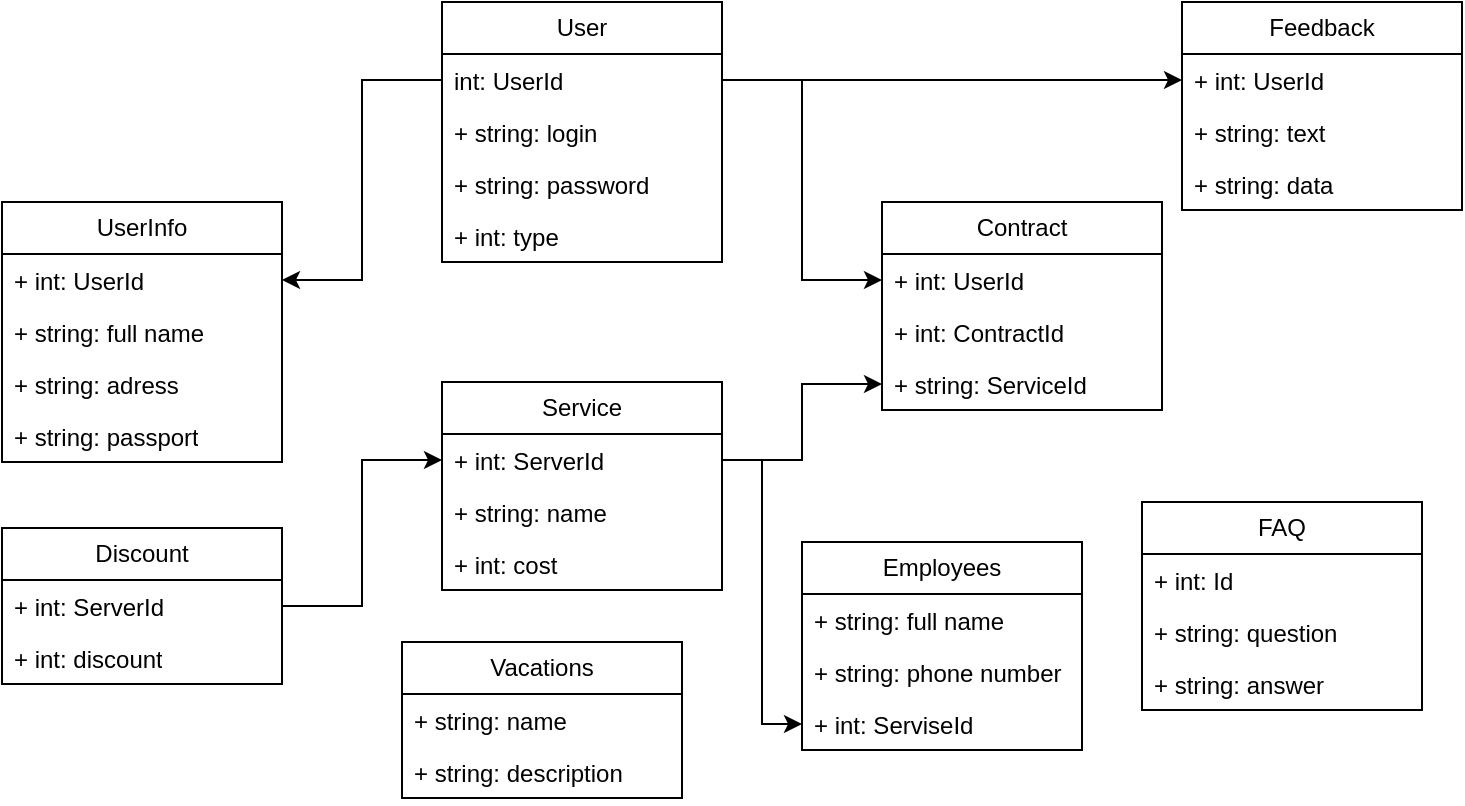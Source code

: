 <mxfile version="24.4.4" type="device">
  <diagram name="Страница — 1" id="DewUx4XSvmg6oRqVhihc">
    <mxGraphModel dx="1050" dy="522" grid="1" gridSize="10" guides="1" tooltips="1" connect="1" arrows="1" fold="1" page="1" pageScale="1" pageWidth="827" pageHeight="1169" math="0" shadow="0">
      <root>
        <mxCell id="0" />
        <mxCell id="1" parent="0" />
        <mxCell id="qYEwUbBEhDxIKUrWLgfF-5" value="UserInfo" style="swimlane;fontStyle=0;childLayout=stackLayout;horizontal=1;startSize=26;fillColor=none;horizontalStack=0;resizeParent=1;resizeParentMax=0;resizeLast=0;collapsible=1;marginBottom=0;whiteSpace=wrap;html=1;" parent="1" vertex="1">
          <mxGeometry x="90" y="120" width="140" height="130" as="geometry" />
        </mxCell>
        <mxCell id="qYEwUbBEhDxIKUrWLgfF-25" value="+ int: UserId" style="text;strokeColor=none;fillColor=none;align=left;verticalAlign=top;spacingLeft=4;spacingRight=4;overflow=hidden;rotatable=0;points=[[0,0.5],[1,0.5]];portConstraint=eastwest;whiteSpace=wrap;html=1;" parent="qYEwUbBEhDxIKUrWLgfF-5" vertex="1">
          <mxGeometry y="26" width="140" height="26" as="geometry" />
        </mxCell>
        <mxCell id="qYEwUbBEhDxIKUrWLgfF-6" value="+ string: full name" style="text;strokeColor=none;fillColor=none;align=left;verticalAlign=top;spacingLeft=4;spacingRight=4;overflow=hidden;rotatable=0;points=[[0,0.5],[1,0.5]];portConstraint=eastwest;whiteSpace=wrap;html=1;" parent="qYEwUbBEhDxIKUrWLgfF-5" vertex="1">
          <mxGeometry y="52" width="140" height="26" as="geometry" />
        </mxCell>
        <mxCell id="qYEwUbBEhDxIKUrWLgfF-7" value="+ string: adress" style="text;strokeColor=none;fillColor=none;align=left;verticalAlign=top;spacingLeft=4;spacingRight=4;overflow=hidden;rotatable=0;points=[[0,0.5],[1,0.5]];portConstraint=eastwest;whiteSpace=wrap;html=1;" parent="qYEwUbBEhDxIKUrWLgfF-5" vertex="1">
          <mxGeometry y="78" width="140" height="26" as="geometry" />
        </mxCell>
        <mxCell id="qYEwUbBEhDxIKUrWLgfF-8" value="+ string: passport" style="text;strokeColor=none;fillColor=none;align=left;verticalAlign=top;spacingLeft=4;spacingRight=4;overflow=hidden;rotatable=0;points=[[0,0.5],[1,0.5]];portConstraint=eastwest;whiteSpace=wrap;html=1;" parent="qYEwUbBEhDxIKUrWLgfF-5" vertex="1">
          <mxGeometry y="104" width="140" height="26" as="geometry" />
        </mxCell>
        <mxCell id="qYEwUbBEhDxIKUrWLgfF-10" value="User" style="swimlane;fontStyle=0;childLayout=stackLayout;horizontal=1;startSize=26;fillColor=none;horizontalStack=0;resizeParent=1;resizeParentMax=0;resizeLast=0;collapsible=1;marginBottom=0;whiteSpace=wrap;html=1;" parent="1" vertex="1">
          <mxGeometry x="310" y="20" width="140" height="130" as="geometry" />
        </mxCell>
        <mxCell id="qYEwUbBEhDxIKUrWLgfF-24" value="int: UserId" style="text;strokeColor=none;fillColor=none;align=left;verticalAlign=top;spacingLeft=4;spacingRight=4;overflow=hidden;rotatable=0;points=[[0,0.5],[1,0.5]];portConstraint=eastwest;whiteSpace=wrap;html=1;" parent="qYEwUbBEhDxIKUrWLgfF-10" vertex="1">
          <mxGeometry y="26" width="140" height="26" as="geometry" />
        </mxCell>
        <mxCell id="qYEwUbBEhDxIKUrWLgfF-11" value="+ string: login" style="text;strokeColor=none;fillColor=none;align=left;verticalAlign=top;spacingLeft=4;spacingRight=4;overflow=hidden;rotatable=0;points=[[0,0.5],[1,0.5]];portConstraint=eastwest;whiteSpace=wrap;html=1;" parent="qYEwUbBEhDxIKUrWLgfF-10" vertex="1">
          <mxGeometry y="52" width="140" height="26" as="geometry" />
        </mxCell>
        <mxCell id="qYEwUbBEhDxIKUrWLgfF-12" value="+ string: password" style="text;strokeColor=none;fillColor=none;align=left;verticalAlign=top;spacingLeft=4;spacingRight=4;overflow=hidden;rotatable=0;points=[[0,0.5],[1,0.5]];portConstraint=eastwest;whiteSpace=wrap;html=1;" parent="qYEwUbBEhDxIKUrWLgfF-10" vertex="1">
          <mxGeometry y="78" width="140" height="26" as="geometry" />
        </mxCell>
        <mxCell id="qYEwUbBEhDxIKUrWLgfF-13" value="+ int: type" style="text;strokeColor=none;fillColor=none;align=left;verticalAlign=top;spacingLeft=4;spacingRight=4;overflow=hidden;rotatable=0;points=[[0,0.5],[1,0.5]];portConstraint=eastwest;whiteSpace=wrap;html=1;" parent="qYEwUbBEhDxIKUrWLgfF-10" vertex="1">
          <mxGeometry y="104" width="140" height="26" as="geometry" />
        </mxCell>
        <mxCell id="qYEwUbBEhDxIKUrWLgfF-26" style="edgeStyle=orthogonalEdgeStyle;rounded=0;orthogonalLoop=1;jettySize=auto;html=1;" parent="1" source="qYEwUbBEhDxIKUrWLgfF-24" target="qYEwUbBEhDxIKUrWLgfF-25" edge="1">
          <mxGeometry relative="1" as="geometry" />
        </mxCell>
        <mxCell id="qYEwUbBEhDxIKUrWLgfF-29" value="Contract" style="swimlane;fontStyle=0;childLayout=stackLayout;horizontal=1;startSize=26;fillColor=none;horizontalStack=0;resizeParent=1;resizeParentMax=0;resizeLast=0;collapsible=1;marginBottom=0;whiteSpace=wrap;html=1;" parent="1" vertex="1">
          <mxGeometry x="530" y="120" width="140" height="104" as="geometry" />
        </mxCell>
        <mxCell id="qYEwUbBEhDxIKUrWLgfF-30" value="+ int: UserId" style="text;strokeColor=none;fillColor=none;align=left;verticalAlign=top;spacingLeft=4;spacingRight=4;overflow=hidden;rotatable=0;points=[[0,0.5],[1,0.5]];portConstraint=eastwest;whiteSpace=wrap;html=1;" parent="qYEwUbBEhDxIKUrWLgfF-29" vertex="1">
          <mxGeometry y="26" width="140" height="26" as="geometry" />
        </mxCell>
        <mxCell id="qYEwUbBEhDxIKUrWLgfF-31" value="+ int: ContractId" style="text;strokeColor=none;fillColor=none;align=left;verticalAlign=top;spacingLeft=4;spacingRight=4;overflow=hidden;rotatable=0;points=[[0,0.5],[1,0.5]];portConstraint=eastwest;whiteSpace=wrap;html=1;" parent="qYEwUbBEhDxIKUrWLgfF-29" vertex="1">
          <mxGeometry y="52" width="140" height="26" as="geometry" />
        </mxCell>
        <mxCell id="qYEwUbBEhDxIKUrWLgfF-32" value="+ string: ServiceId" style="text;strokeColor=none;fillColor=none;align=left;verticalAlign=top;spacingLeft=4;spacingRight=4;overflow=hidden;rotatable=0;points=[[0,0.5],[1,0.5]];portConstraint=eastwest;whiteSpace=wrap;html=1;" parent="qYEwUbBEhDxIKUrWLgfF-29" vertex="1">
          <mxGeometry y="78" width="140" height="26" as="geometry" />
        </mxCell>
        <mxCell id="qYEwUbBEhDxIKUrWLgfF-34" style="edgeStyle=orthogonalEdgeStyle;rounded=0;orthogonalLoop=1;jettySize=auto;html=1;entryX=0;entryY=0.5;entryDx=0;entryDy=0;" parent="1" source="qYEwUbBEhDxIKUrWLgfF-24" target="qYEwUbBEhDxIKUrWLgfF-30" edge="1">
          <mxGeometry relative="1" as="geometry" />
        </mxCell>
        <mxCell id="qYEwUbBEhDxIKUrWLgfF-36" value="Discount" style="swimlane;fontStyle=0;childLayout=stackLayout;horizontal=1;startSize=26;fillColor=none;horizontalStack=0;resizeParent=1;resizeParentMax=0;resizeLast=0;collapsible=1;marginBottom=0;whiteSpace=wrap;html=1;" parent="1" vertex="1">
          <mxGeometry x="90" y="283" width="140" height="78" as="geometry" />
        </mxCell>
        <mxCell id="qYEwUbBEhDxIKUrWLgfF-37" value="+ int: ServerId" style="text;strokeColor=none;fillColor=none;align=left;verticalAlign=top;spacingLeft=4;spacingRight=4;overflow=hidden;rotatable=0;points=[[0,0.5],[1,0.5]];portConstraint=eastwest;whiteSpace=wrap;html=1;" parent="qYEwUbBEhDxIKUrWLgfF-36" vertex="1">
          <mxGeometry y="26" width="140" height="26" as="geometry" />
        </mxCell>
        <mxCell id="qYEwUbBEhDxIKUrWLgfF-38" value="+ int: discount" style="text;strokeColor=none;fillColor=none;align=left;verticalAlign=top;spacingLeft=4;spacingRight=4;overflow=hidden;rotatable=0;points=[[0,0.5],[1,0.5]];portConstraint=eastwest;whiteSpace=wrap;html=1;" parent="qYEwUbBEhDxIKUrWLgfF-36" vertex="1">
          <mxGeometry y="52" width="140" height="26" as="geometry" />
        </mxCell>
        <mxCell id="qYEwUbBEhDxIKUrWLgfF-40" value="Service" style="swimlane;fontStyle=0;childLayout=stackLayout;horizontal=1;startSize=26;fillColor=none;horizontalStack=0;resizeParent=1;resizeParentMax=0;resizeLast=0;collapsible=1;marginBottom=0;whiteSpace=wrap;html=1;" parent="1" vertex="1">
          <mxGeometry x="310" y="210" width="140" height="104" as="geometry" />
        </mxCell>
        <mxCell id="qYEwUbBEhDxIKUrWLgfF-41" value="+ int: ServerId" style="text;strokeColor=none;fillColor=none;align=left;verticalAlign=top;spacingLeft=4;spacingRight=4;overflow=hidden;rotatable=0;points=[[0,0.5],[1,0.5]];portConstraint=eastwest;whiteSpace=wrap;html=1;" parent="qYEwUbBEhDxIKUrWLgfF-40" vertex="1">
          <mxGeometry y="26" width="140" height="26" as="geometry" />
        </mxCell>
        <mxCell id="qYEwUbBEhDxIKUrWLgfF-42" value="+ string: name" style="text;strokeColor=none;fillColor=none;align=left;verticalAlign=top;spacingLeft=4;spacingRight=4;overflow=hidden;rotatable=0;points=[[0,0.5],[1,0.5]];portConstraint=eastwest;whiteSpace=wrap;html=1;" parent="qYEwUbBEhDxIKUrWLgfF-40" vertex="1">
          <mxGeometry y="52" width="140" height="26" as="geometry" />
        </mxCell>
        <mxCell id="qYEwUbBEhDxIKUrWLgfF-43" value="+ int: cost" style="text;strokeColor=none;fillColor=none;align=left;verticalAlign=top;spacingLeft=4;spacingRight=4;overflow=hidden;rotatable=0;points=[[0,0.5],[1,0.5]];portConstraint=eastwest;whiteSpace=wrap;html=1;" parent="qYEwUbBEhDxIKUrWLgfF-40" vertex="1">
          <mxGeometry y="78" width="140" height="26" as="geometry" />
        </mxCell>
        <mxCell id="qYEwUbBEhDxIKUrWLgfF-45" style="edgeStyle=orthogonalEdgeStyle;rounded=0;orthogonalLoop=1;jettySize=auto;html=1;entryX=0;entryY=0.5;entryDx=0;entryDy=0;" parent="1" source="qYEwUbBEhDxIKUrWLgfF-41" target="qYEwUbBEhDxIKUrWLgfF-32" edge="1">
          <mxGeometry relative="1" as="geometry" />
        </mxCell>
        <mxCell id="qYEwUbBEhDxIKUrWLgfF-46" style="edgeStyle=orthogonalEdgeStyle;rounded=0;orthogonalLoop=1;jettySize=auto;html=1;entryX=0;entryY=0.5;entryDx=0;entryDy=0;" parent="1" source="qYEwUbBEhDxIKUrWLgfF-37" target="qYEwUbBEhDxIKUrWLgfF-41" edge="1">
          <mxGeometry relative="1" as="geometry" />
        </mxCell>
        <mxCell id="qYEwUbBEhDxIKUrWLgfF-47" value="FAQ" style="swimlane;fontStyle=0;childLayout=stackLayout;horizontal=1;startSize=26;fillColor=none;horizontalStack=0;resizeParent=1;resizeParentMax=0;resizeLast=0;collapsible=1;marginBottom=0;whiteSpace=wrap;html=1;" parent="1" vertex="1">
          <mxGeometry x="660" y="270" width="140" height="104" as="geometry" />
        </mxCell>
        <mxCell id="qYEwUbBEhDxIKUrWLgfF-48" value="+ int: Id" style="text;strokeColor=none;fillColor=none;align=left;verticalAlign=top;spacingLeft=4;spacingRight=4;overflow=hidden;rotatable=0;points=[[0,0.5],[1,0.5]];portConstraint=eastwest;whiteSpace=wrap;html=1;" parent="qYEwUbBEhDxIKUrWLgfF-47" vertex="1">
          <mxGeometry y="26" width="140" height="26" as="geometry" />
        </mxCell>
        <mxCell id="qYEwUbBEhDxIKUrWLgfF-49" value="+ string: question" style="text;strokeColor=none;fillColor=none;align=left;verticalAlign=top;spacingLeft=4;spacingRight=4;overflow=hidden;rotatable=0;points=[[0,0.5],[1,0.5]];portConstraint=eastwest;whiteSpace=wrap;html=1;" parent="qYEwUbBEhDxIKUrWLgfF-47" vertex="1">
          <mxGeometry y="52" width="140" height="26" as="geometry" />
        </mxCell>
        <mxCell id="qYEwUbBEhDxIKUrWLgfF-50" value="+ string: answer" style="text;strokeColor=none;fillColor=none;align=left;verticalAlign=top;spacingLeft=4;spacingRight=4;overflow=hidden;rotatable=0;points=[[0,0.5],[1,0.5]];portConstraint=eastwest;whiteSpace=wrap;html=1;" parent="qYEwUbBEhDxIKUrWLgfF-47" vertex="1">
          <mxGeometry y="78" width="140" height="26" as="geometry" />
        </mxCell>
        <mxCell id="qYEwUbBEhDxIKUrWLgfF-51" value="Employees" style="swimlane;fontStyle=0;childLayout=stackLayout;horizontal=1;startSize=26;fillColor=none;horizontalStack=0;resizeParent=1;resizeParentMax=0;resizeLast=0;collapsible=1;marginBottom=0;whiteSpace=wrap;html=1;" parent="1" vertex="1">
          <mxGeometry x="490" y="290" width="140" height="104" as="geometry" />
        </mxCell>
        <mxCell id="qYEwUbBEhDxIKUrWLgfF-52" value="+ string: full name" style="text;strokeColor=none;fillColor=none;align=left;verticalAlign=top;spacingLeft=4;spacingRight=4;overflow=hidden;rotatable=0;points=[[0,0.5],[1,0.5]];portConstraint=eastwest;whiteSpace=wrap;html=1;" parent="qYEwUbBEhDxIKUrWLgfF-51" vertex="1">
          <mxGeometry y="26" width="140" height="26" as="geometry" />
        </mxCell>
        <mxCell id="qYEwUbBEhDxIKUrWLgfF-53" value="+ string: phone number" style="text;strokeColor=none;fillColor=none;align=left;verticalAlign=top;spacingLeft=4;spacingRight=4;overflow=hidden;rotatable=0;points=[[0,0.5],[1,0.5]];portConstraint=eastwest;whiteSpace=wrap;html=1;" parent="qYEwUbBEhDxIKUrWLgfF-51" vertex="1">
          <mxGeometry y="52" width="140" height="26" as="geometry" />
        </mxCell>
        <mxCell id="qYEwUbBEhDxIKUrWLgfF-54" value="+ int: ServiseId" style="text;strokeColor=none;fillColor=none;align=left;verticalAlign=top;spacingLeft=4;spacingRight=4;overflow=hidden;rotatable=0;points=[[0,0.5],[1,0.5]];portConstraint=eastwest;whiteSpace=wrap;html=1;" parent="qYEwUbBEhDxIKUrWLgfF-51" vertex="1">
          <mxGeometry y="78" width="140" height="26" as="geometry" />
        </mxCell>
        <mxCell id="qYEwUbBEhDxIKUrWLgfF-55" style="edgeStyle=orthogonalEdgeStyle;rounded=0;orthogonalLoop=1;jettySize=auto;html=1;entryX=0;entryY=0.5;entryDx=0;entryDy=0;" parent="1" source="qYEwUbBEhDxIKUrWLgfF-41" target="qYEwUbBEhDxIKUrWLgfF-54" edge="1">
          <mxGeometry relative="1" as="geometry" />
        </mxCell>
        <mxCell id="qYEwUbBEhDxIKUrWLgfF-56" value="Feedback" style="swimlane;fontStyle=0;childLayout=stackLayout;horizontal=1;startSize=26;fillColor=none;horizontalStack=0;resizeParent=1;resizeParentMax=0;resizeLast=0;collapsible=1;marginBottom=0;whiteSpace=wrap;html=1;" parent="1" vertex="1">
          <mxGeometry x="680" y="20" width="140" height="104" as="geometry" />
        </mxCell>
        <mxCell id="qYEwUbBEhDxIKUrWLgfF-57" value="+ int: UserId" style="text;strokeColor=none;fillColor=none;align=left;verticalAlign=top;spacingLeft=4;spacingRight=4;overflow=hidden;rotatable=0;points=[[0,0.5],[1,0.5]];portConstraint=eastwest;whiteSpace=wrap;html=1;" parent="qYEwUbBEhDxIKUrWLgfF-56" vertex="1">
          <mxGeometry y="26" width="140" height="26" as="geometry" />
        </mxCell>
        <mxCell id="qYEwUbBEhDxIKUrWLgfF-58" value="+ string: text" style="text;strokeColor=none;fillColor=none;align=left;verticalAlign=top;spacingLeft=4;spacingRight=4;overflow=hidden;rotatable=0;points=[[0,0.5],[1,0.5]];portConstraint=eastwest;whiteSpace=wrap;html=1;" parent="qYEwUbBEhDxIKUrWLgfF-56" vertex="1">
          <mxGeometry y="52" width="140" height="26" as="geometry" />
        </mxCell>
        <mxCell id="qYEwUbBEhDxIKUrWLgfF-59" value="+ string: data" style="text;strokeColor=none;fillColor=none;align=left;verticalAlign=top;spacingLeft=4;spacingRight=4;overflow=hidden;rotatable=0;points=[[0,0.5],[1,0.5]];portConstraint=eastwest;whiteSpace=wrap;html=1;" parent="qYEwUbBEhDxIKUrWLgfF-56" vertex="1">
          <mxGeometry y="78" width="140" height="26" as="geometry" />
        </mxCell>
        <mxCell id="qYEwUbBEhDxIKUrWLgfF-60" style="edgeStyle=orthogonalEdgeStyle;rounded=0;orthogonalLoop=1;jettySize=auto;html=1;entryX=0;entryY=0.5;entryDx=0;entryDy=0;" parent="1" source="qYEwUbBEhDxIKUrWLgfF-24" target="qYEwUbBEhDxIKUrWLgfF-57" edge="1">
          <mxGeometry relative="1" as="geometry" />
        </mxCell>
        <mxCell id="xXEGdJnqIHAzuqLwg9ry-1" value="Vacations" style="swimlane;fontStyle=0;childLayout=stackLayout;horizontal=1;startSize=26;fillColor=none;horizontalStack=0;resizeParent=1;resizeParentMax=0;resizeLast=0;collapsible=1;marginBottom=0;whiteSpace=wrap;html=1;" vertex="1" parent="1">
          <mxGeometry x="290" y="340" width="140" height="78" as="geometry" />
        </mxCell>
        <mxCell id="xXEGdJnqIHAzuqLwg9ry-3" value="+ string: name" style="text;strokeColor=none;fillColor=none;align=left;verticalAlign=top;spacingLeft=4;spacingRight=4;overflow=hidden;rotatable=0;points=[[0,0.5],[1,0.5]];portConstraint=eastwest;whiteSpace=wrap;html=1;" vertex="1" parent="xXEGdJnqIHAzuqLwg9ry-1">
          <mxGeometry y="26" width="140" height="26" as="geometry" />
        </mxCell>
        <mxCell id="xXEGdJnqIHAzuqLwg9ry-4" value="+ string: description" style="text;strokeColor=none;fillColor=none;align=left;verticalAlign=top;spacingLeft=4;spacingRight=4;overflow=hidden;rotatable=0;points=[[0,0.5],[1,0.5]];portConstraint=eastwest;whiteSpace=wrap;html=1;" vertex="1" parent="xXEGdJnqIHAzuqLwg9ry-1">
          <mxGeometry y="52" width="140" height="26" as="geometry" />
        </mxCell>
      </root>
    </mxGraphModel>
  </diagram>
</mxfile>
